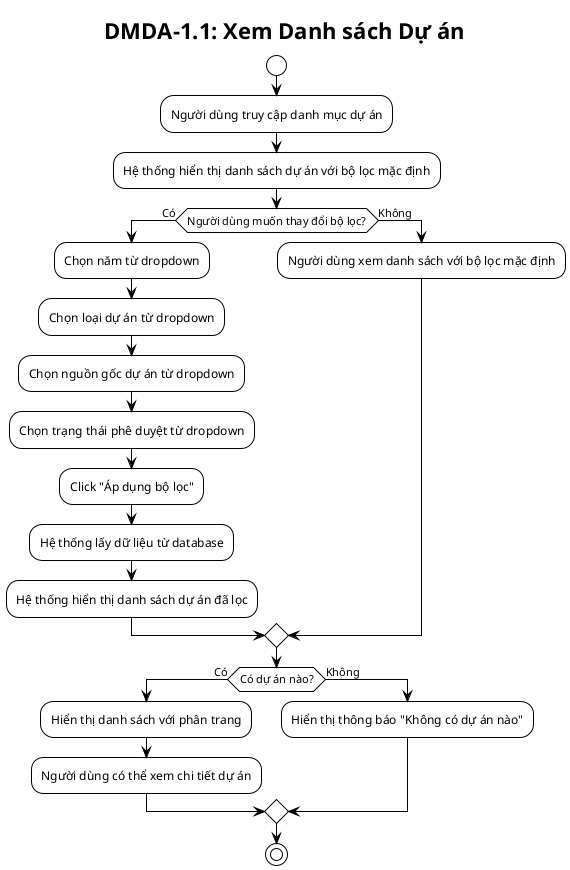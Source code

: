 @startuml DMDA-1.1 Activity Diagram
!theme plain
skinparam backgroundColor #FFFFFF
skinparam activity {
    BackgroundColor #FFFFFF
    BorderColor #000000
    FontColor #000000
}

title DMDA-1.1: Xem Danh sách Dự án

start

:Người dùng truy cập danh mục dự án;

:Hệ thống hiển thị danh sách dự án với bộ lọc mặc định;

if (Người dùng muốn thay đổi bộ lọc?) then (Có)
    :Chọn năm từ dropdown;
    :Chọn loại dự án từ dropdown;
    :Chọn nguồn gốc dự án từ dropdown;
    :Chọn trạng thái phê duyệt từ dropdown;
    :Click "Áp dụng bộ lọc";
    :Hệ thống lấy dữ liệu từ database;
    :Hệ thống hiển thị danh sách dự án đã lọc;
else (Không)
    :Người dùng xem danh sách với bộ lọc mặc định;
endif

if (Có dự án nào?) then (Có)
    :Hiển thị danh sách với phân trang;
    :Người dùng có thể xem chi tiết dự án;
else (Không)
    :Hiển thị thông báo "Không có dự án nào";
endif

stop
@enduml
